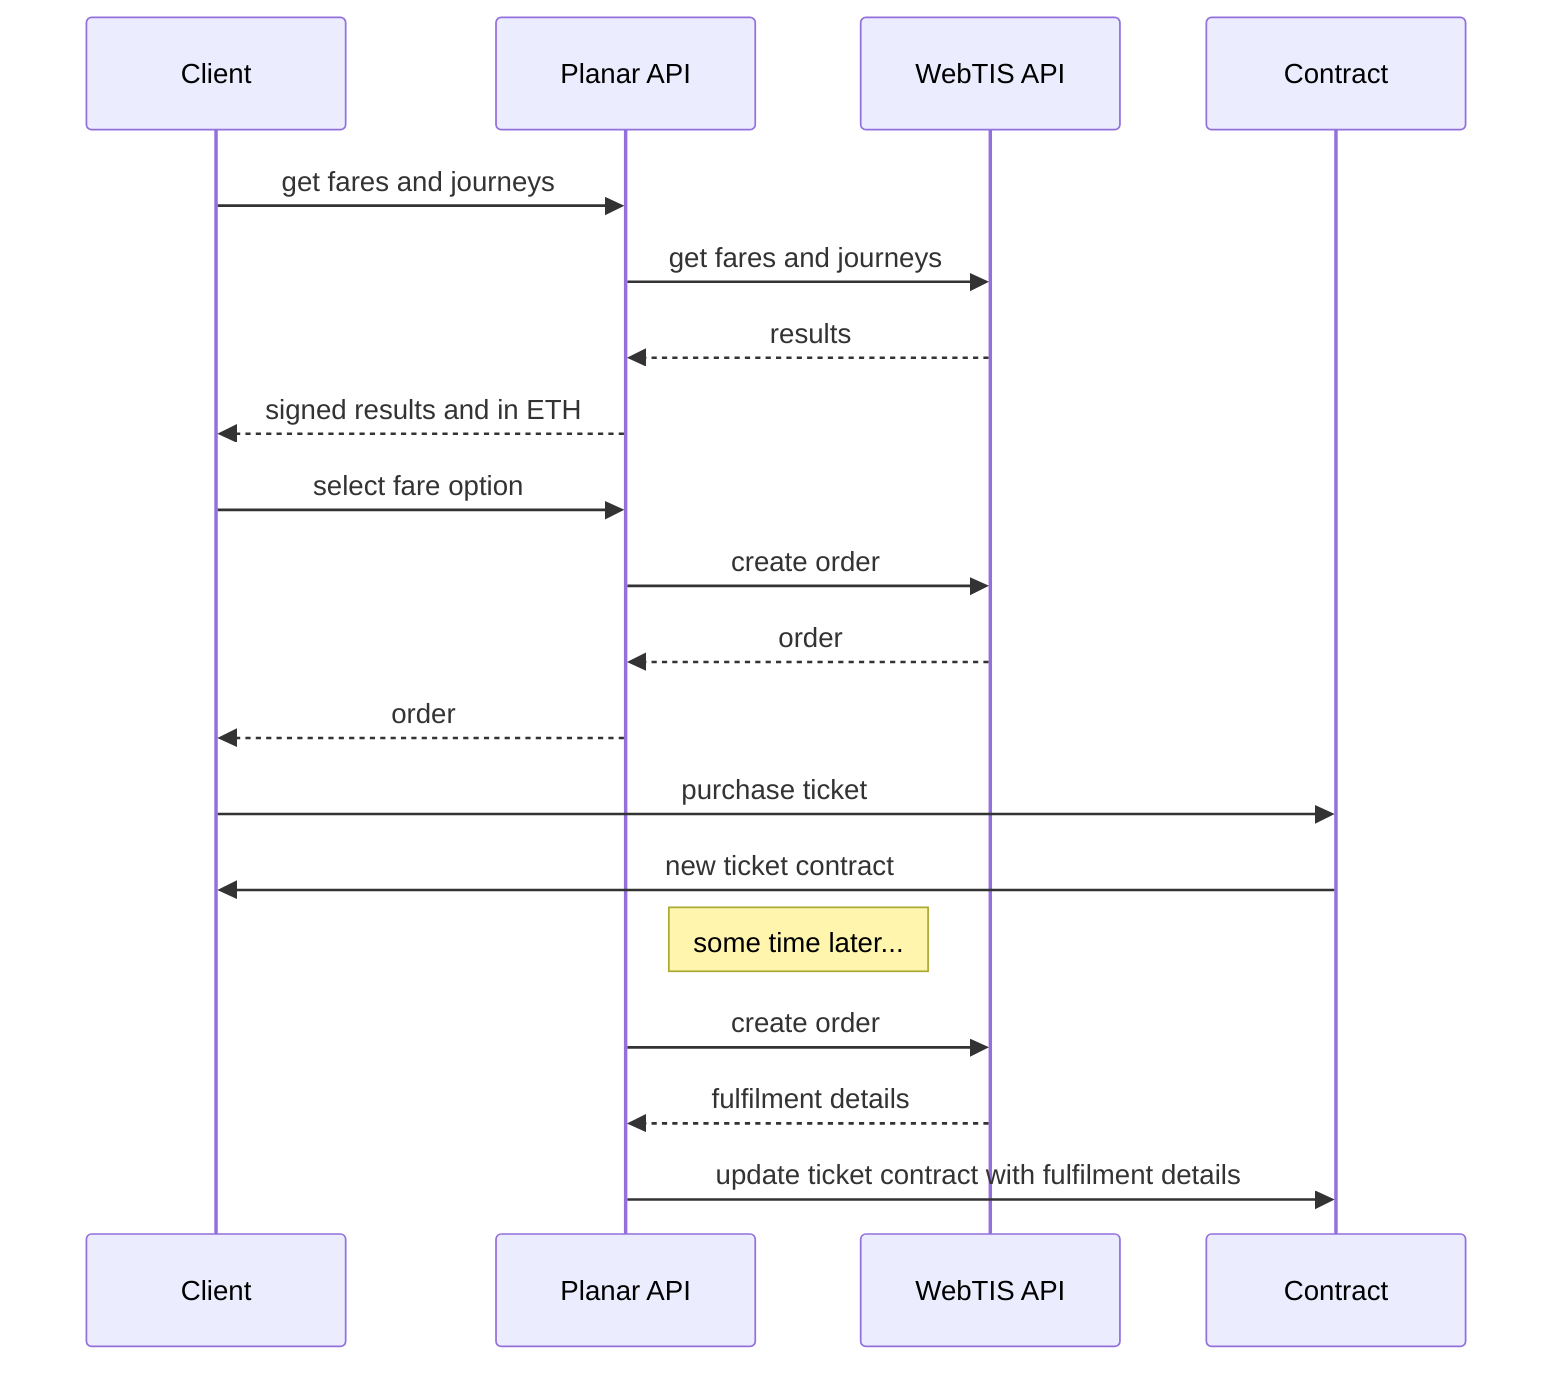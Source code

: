 sequenceDiagram
  participant Client
  participant Planar API
  participant WebTIS API
  participant Contract

  Client->>Planar API: get fares and journeys
  Planar API->>WebTIS API: get fares and journeys
  WebTIS API-->>Planar API: results
  Planar API-->>Client: signed results and in ETH

  Client->>Planar API: select fare option
  Planar API->>WebTIS API: create order
  WebTIS API-->>Planar API: order
  Planar API-->>Client: order

  Client->>Contract: purchase ticket
  Contract->>Client: new ticket contract
   
  Note right of Planar API: some time later...
  Planar API->>WebTIS API: create order
  WebTIS API-->>Planar API: fulfilment details
  Planar API->>Contract: update ticket contract with fulfilment details